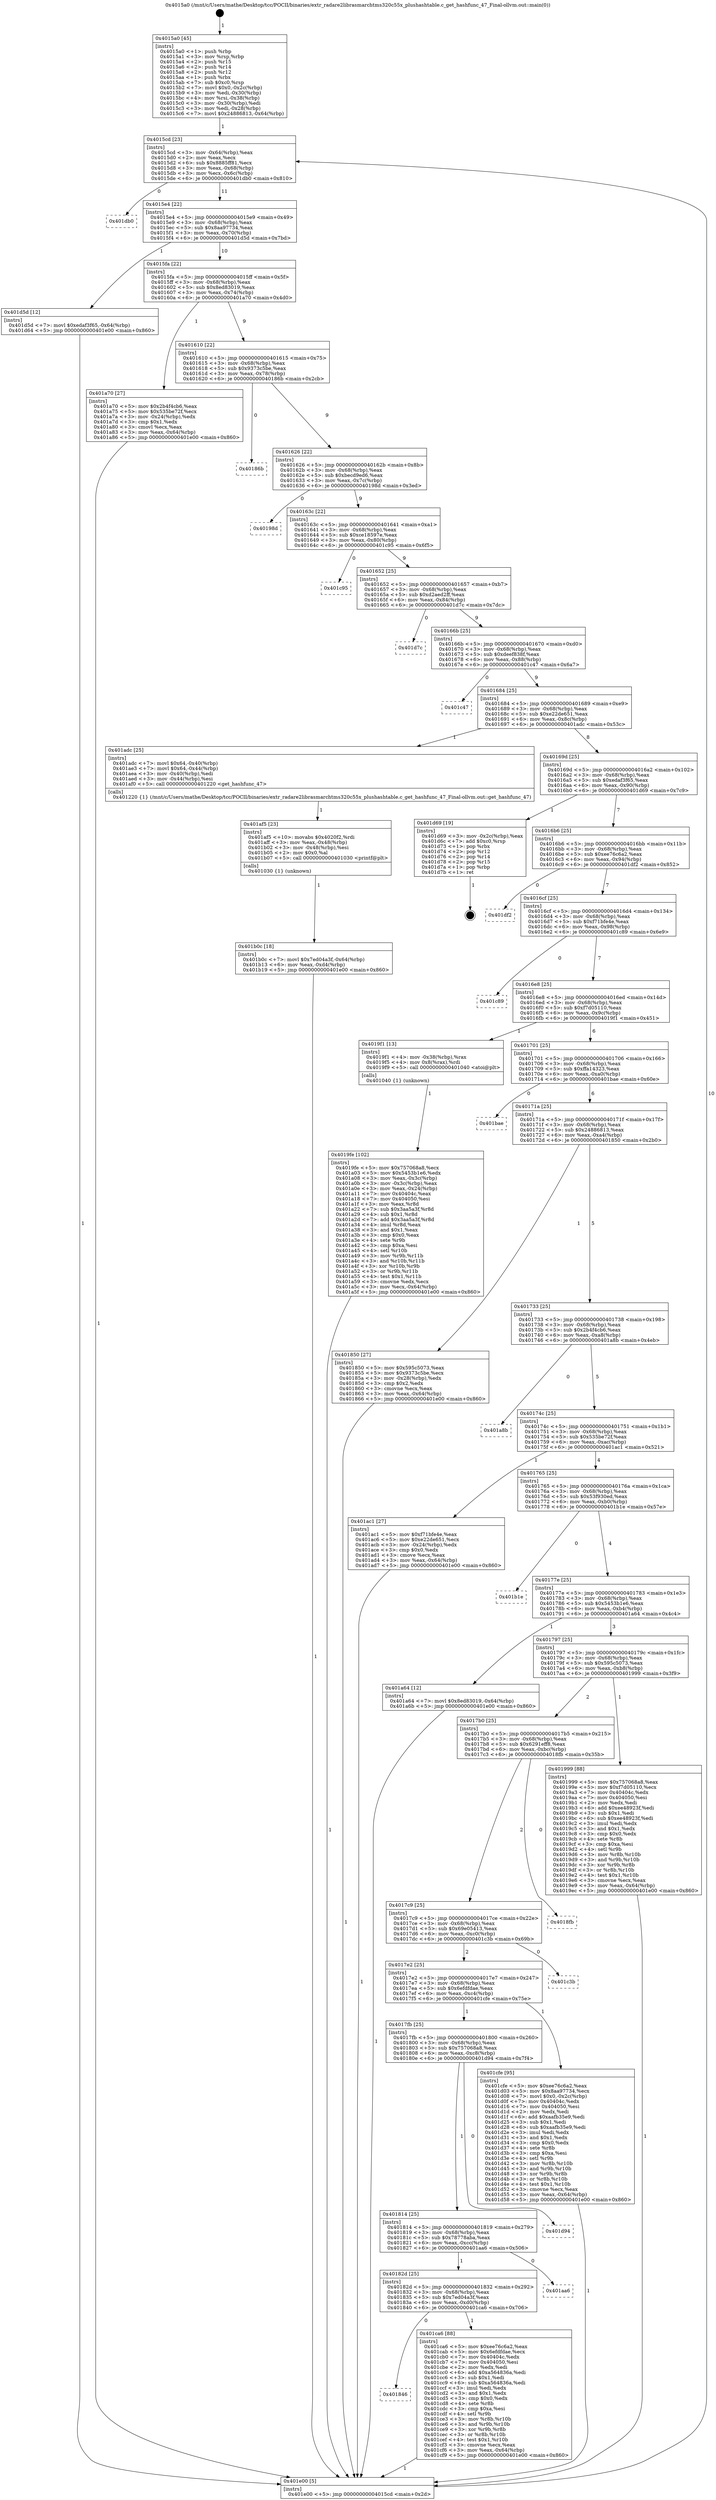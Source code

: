 digraph "0x4015a0" {
  label = "0x4015a0 (/mnt/c/Users/mathe/Desktop/tcc/POCII/binaries/extr_radare2librasmarchtms320c55x_plushashtable.c_get_hashfunc_47_Final-ollvm.out::main(0))"
  labelloc = "t"
  node[shape=record]

  Entry [label="",width=0.3,height=0.3,shape=circle,fillcolor=black,style=filled]
  "0x4015cd" [label="{
     0x4015cd [23]\l
     | [instrs]\l
     &nbsp;&nbsp;0x4015cd \<+3\>: mov -0x64(%rbp),%eax\l
     &nbsp;&nbsp;0x4015d0 \<+2\>: mov %eax,%ecx\l
     &nbsp;&nbsp;0x4015d2 \<+6\>: sub $0x8885ff81,%ecx\l
     &nbsp;&nbsp;0x4015d8 \<+3\>: mov %eax,-0x68(%rbp)\l
     &nbsp;&nbsp;0x4015db \<+3\>: mov %ecx,-0x6c(%rbp)\l
     &nbsp;&nbsp;0x4015de \<+6\>: je 0000000000401db0 \<main+0x810\>\l
  }"]
  "0x401db0" [label="{
     0x401db0\l
  }", style=dashed]
  "0x4015e4" [label="{
     0x4015e4 [22]\l
     | [instrs]\l
     &nbsp;&nbsp;0x4015e4 \<+5\>: jmp 00000000004015e9 \<main+0x49\>\l
     &nbsp;&nbsp;0x4015e9 \<+3\>: mov -0x68(%rbp),%eax\l
     &nbsp;&nbsp;0x4015ec \<+5\>: sub $0x8aa97734,%eax\l
     &nbsp;&nbsp;0x4015f1 \<+3\>: mov %eax,-0x70(%rbp)\l
     &nbsp;&nbsp;0x4015f4 \<+6\>: je 0000000000401d5d \<main+0x7bd\>\l
  }"]
  Exit [label="",width=0.3,height=0.3,shape=circle,fillcolor=black,style=filled,peripheries=2]
  "0x401d5d" [label="{
     0x401d5d [12]\l
     | [instrs]\l
     &nbsp;&nbsp;0x401d5d \<+7\>: movl $0xedaf3f65,-0x64(%rbp)\l
     &nbsp;&nbsp;0x401d64 \<+5\>: jmp 0000000000401e00 \<main+0x860\>\l
  }"]
  "0x4015fa" [label="{
     0x4015fa [22]\l
     | [instrs]\l
     &nbsp;&nbsp;0x4015fa \<+5\>: jmp 00000000004015ff \<main+0x5f\>\l
     &nbsp;&nbsp;0x4015ff \<+3\>: mov -0x68(%rbp),%eax\l
     &nbsp;&nbsp;0x401602 \<+5\>: sub $0x8ed83019,%eax\l
     &nbsp;&nbsp;0x401607 \<+3\>: mov %eax,-0x74(%rbp)\l
     &nbsp;&nbsp;0x40160a \<+6\>: je 0000000000401a70 \<main+0x4d0\>\l
  }"]
  "0x401846" [label="{
     0x401846\l
  }", style=dashed]
  "0x401a70" [label="{
     0x401a70 [27]\l
     | [instrs]\l
     &nbsp;&nbsp;0x401a70 \<+5\>: mov $0x2b4f4cb6,%eax\l
     &nbsp;&nbsp;0x401a75 \<+5\>: mov $0x535be72f,%ecx\l
     &nbsp;&nbsp;0x401a7a \<+3\>: mov -0x24(%rbp),%edx\l
     &nbsp;&nbsp;0x401a7d \<+3\>: cmp $0x1,%edx\l
     &nbsp;&nbsp;0x401a80 \<+3\>: cmovl %ecx,%eax\l
     &nbsp;&nbsp;0x401a83 \<+3\>: mov %eax,-0x64(%rbp)\l
     &nbsp;&nbsp;0x401a86 \<+5\>: jmp 0000000000401e00 \<main+0x860\>\l
  }"]
  "0x401610" [label="{
     0x401610 [22]\l
     | [instrs]\l
     &nbsp;&nbsp;0x401610 \<+5\>: jmp 0000000000401615 \<main+0x75\>\l
     &nbsp;&nbsp;0x401615 \<+3\>: mov -0x68(%rbp),%eax\l
     &nbsp;&nbsp;0x401618 \<+5\>: sub $0x9373c5be,%eax\l
     &nbsp;&nbsp;0x40161d \<+3\>: mov %eax,-0x78(%rbp)\l
     &nbsp;&nbsp;0x401620 \<+6\>: je 000000000040186b \<main+0x2cb\>\l
  }"]
  "0x401ca6" [label="{
     0x401ca6 [88]\l
     | [instrs]\l
     &nbsp;&nbsp;0x401ca6 \<+5\>: mov $0xee76c6a2,%eax\l
     &nbsp;&nbsp;0x401cab \<+5\>: mov $0x6efdfdae,%ecx\l
     &nbsp;&nbsp;0x401cb0 \<+7\>: mov 0x40404c,%edx\l
     &nbsp;&nbsp;0x401cb7 \<+7\>: mov 0x404050,%esi\l
     &nbsp;&nbsp;0x401cbe \<+2\>: mov %edx,%edi\l
     &nbsp;&nbsp;0x401cc0 \<+6\>: add $0xa564836a,%edi\l
     &nbsp;&nbsp;0x401cc6 \<+3\>: sub $0x1,%edi\l
     &nbsp;&nbsp;0x401cc9 \<+6\>: sub $0xa564836a,%edi\l
     &nbsp;&nbsp;0x401ccf \<+3\>: imul %edi,%edx\l
     &nbsp;&nbsp;0x401cd2 \<+3\>: and $0x1,%edx\l
     &nbsp;&nbsp;0x401cd5 \<+3\>: cmp $0x0,%edx\l
     &nbsp;&nbsp;0x401cd8 \<+4\>: sete %r8b\l
     &nbsp;&nbsp;0x401cdc \<+3\>: cmp $0xa,%esi\l
     &nbsp;&nbsp;0x401cdf \<+4\>: setl %r9b\l
     &nbsp;&nbsp;0x401ce3 \<+3\>: mov %r8b,%r10b\l
     &nbsp;&nbsp;0x401ce6 \<+3\>: and %r9b,%r10b\l
     &nbsp;&nbsp;0x401ce9 \<+3\>: xor %r9b,%r8b\l
     &nbsp;&nbsp;0x401cec \<+3\>: or %r8b,%r10b\l
     &nbsp;&nbsp;0x401cef \<+4\>: test $0x1,%r10b\l
     &nbsp;&nbsp;0x401cf3 \<+3\>: cmovne %ecx,%eax\l
     &nbsp;&nbsp;0x401cf6 \<+3\>: mov %eax,-0x64(%rbp)\l
     &nbsp;&nbsp;0x401cf9 \<+5\>: jmp 0000000000401e00 \<main+0x860\>\l
  }"]
  "0x40186b" [label="{
     0x40186b\l
  }", style=dashed]
  "0x401626" [label="{
     0x401626 [22]\l
     | [instrs]\l
     &nbsp;&nbsp;0x401626 \<+5\>: jmp 000000000040162b \<main+0x8b\>\l
     &nbsp;&nbsp;0x40162b \<+3\>: mov -0x68(%rbp),%eax\l
     &nbsp;&nbsp;0x40162e \<+5\>: sub $0xbecd9ed6,%eax\l
     &nbsp;&nbsp;0x401633 \<+3\>: mov %eax,-0x7c(%rbp)\l
     &nbsp;&nbsp;0x401636 \<+6\>: je 000000000040198d \<main+0x3ed\>\l
  }"]
  "0x40182d" [label="{
     0x40182d [25]\l
     | [instrs]\l
     &nbsp;&nbsp;0x40182d \<+5\>: jmp 0000000000401832 \<main+0x292\>\l
     &nbsp;&nbsp;0x401832 \<+3\>: mov -0x68(%rbp),%eax\l
     &nbsp;&nbsp;0x401835 \<+5\>: sub $0x7ed04a3f,%eax\l
     &nbsp;&nbsp;0x40183a \<+6\>: mov %eax,-0xd0(%rbp)\l
     &nbsp;&nbsp;0x401840 \<+6\>: je 0000000000401ca6 \<main+0x706\>\l
  }"]
  "0x40198d" [label="{
     0x40198d\l
  }", style=dashed]
  "0x40163c" [label="{
     0x40163c [22]\l
     | [instrs]\l
     &nbsp;&nbsp;0x40163c \<+5\>: jmp 0000000000401641 \<main+0xa1\>\l
     &nbsp;&nbsp;0x401641 \<+3\>: mov -0x68(%rbp),%eax\l
     &nbsp;&nbsp;0x401644 \<+5\>: sub $0xce18597e,%eax\l
     &nbsp;&nbsp;0x401649 \<+3\>: mov %eax,-0x80(%rbp)\l
     &nbsp;&nbsp;0x40164c \<+6\>: je 0000000000401c95 \<main+0x6f5\>\l
  }"]
  "0x401aa6" [label="{
     0x401aa6\l
  }", style=dashed]
  "0x401c95" [label="{
     0x401c95\l
  }", style=dashed]
  "0x401652" [label="{
     0x401652 [25]\l
     | [instrs]\l
     &nbsp;&nbsp;0x401652 \<+5\>: jmp 0000000000401657 \<main+0xb7\>\l
     &nbsp;&nbsp;0x401657 \<+3\>: mov -0x68(%rbp),%eax\l
     &nbsp;&nbsp;0x40165a \<+5\>: sub $0xd2aed2ff,%eax\l
     &nbsp;&nbsp;0x40165f \<+6\>: mov %eax,-0x84(%rbp)\l
     &nbsp;&nbsp;0x401665 \<+6\>: je 0000000000401d7c \<main+0x7dc\>\l
  }"]
  "0x401814" [label="{
     0x401814 [25]\l
     | [instrs]\l
     &nbsp;&nbsp;0x401814 \<+5\>: jmp 0000000000401819 \<main+0x279\>\l
     &nbsp;&nbsp;0x401819 \<+3\>: mov -0x68(%rbp),%eax\l
     &nbsp;&nbsp;0x40181c \<+5\>: sub $0x78778aba,%eax\l
     &nbsp;&nbsp;0x401821 \<+6\>: mov %eax,-0xcc(%rbp)\l
     &nbsp;&nbsp;0x401827 \<+6\>: je 0000000000401aa6 \<main+0x506\>\l
  }"]
  "0x401d7c" [label="{
     0x401d7c\l
  }", style=dashed]
  "0x40166b" [label="{
     0x40166b [25]\l
     | [instrs]\l
     &nbsp;&nbsp;0x40166b \<+5\>: jmp 0000000000401670 \<main+0xd0\>\l
     &nbsp;&nbsp;0x401670 \<+3\>: mov -0x68(%rbp),%eax\l
     &nbsp;&nbsp;0x401673 \<+5\>: sub $0xdeef838f,%eax\l
     &nbsp;&nbsp;0x401678 \<+6\>: mov %eax,-0x88(%rbp)\l
     &nbsp;&nbsp;0x40167e \<+6\>: je 0000000000401c47 \<main+0x6a7\>\l
  }"]
  "0x401d94" [label="{
     0x401d94\l
  }", style=dashed]
  "0x401c47" [label="{
     0x401c47\l
  }", style=dashed]
  "0x401684" [label="{
     0x401684 [25]\l
     | [instrs]\l
     &nbsp;&nbsp;0x401684 \<+5\>: jmp 0000000000401689 \<main+0xe9\>\l
     &nbsp;&nbsp;0x401689 \<+3\>: mov -0x68(%rbp),%eax\l
     &nbsp;&nbsp;0x40168c \<+5\>: sub $0xe22de651,%eax\l
     &nbsp;&nbsp;0x401691 \<+6\>: mov %eax,-0x8c(%rbp)\l
     &nbsp;&nbsp;0x401697 \<+6\>: je 0000000000401adc \<main+0x53c\>\l
  }"]
  "0x4017fb" [label="{
     0x4017fb [25]\l
     | [instrs]\l
     &nbsp;&nbsp;0x4017fb \<+5\>: jmp 0000000000401800 \<main+0x260\>\l
     &nbsp;&nbsp;0x401800 \<+3\>: mov -0x68(%rbp),%eax\l
     &nbsp;&nbsp;0x401803 \<+5\>: sub $0x757068a8,%eax\l
     &nbsp;&nbsp;0x401808 \<+6\>: mov %eax,-0xc8(%rbp)\l
     &nbsp;&nbsp;0x40180e \<+6\>: je 0000000000401d94 \<main+0x7f4\>\l
  }"]
  "0x401adc" [label="{
     0x401adc [25]\l
     | [instrs]\l
     &nbsp;&nbsp;0x401adc \<+7\>: movl $0x64,-0x40(%rbp)\l
     &nbsp;&nbsp;0x401ae3 \<+7\>: movl $0x64,-0x44(%rbp)\l
     &nbsp;&nbsp;0x401aea \<+3\>: mov -0x40(%rbp),%edi\l
     &nbsp;&nbsp;0x401aed \<+3\>: mov -0x44(%rbp),%esi\l
     &nbsp;&nbsp;0x401af0 \<+5\>: call 0000000000401220 \<get_hashfunc_47\>\l
     | [calls]\l
     &nbsp;&nbsp;0x401220 \{1\} (/mnt/c/Users/mathe/Desktop/tcc/POCII/binaries/extr_radare2librasmarchtms320c55x_plushashtable.c_get_hashfunc_47_Final-ollvm.out::get_hashfunc_47)\l
  }"]
  "0x40169d" [label="{
     0x40169d [25]\l
     | [instrs]\l
     &nbsp;&nbsp;0x40169d \<+5\>: jmp 00000000004016a2 \<main+0x102\>\l
     &nbsp;&nbsp;0x4016a2 \<+3\>: mov -0x68(%rbp),%eax\l
     &nbsp;&nbsp;0x4016a5 \<+5\>: sub $0xedaf3f65,%eax\l
     &nbsp;&nbsp;0x4016aa \<+6\>: mov %eax,-0x90(%rbp)\l
     &nbsp;&nbsp;0x4016b0 \<+6\>: je 0000000000401d69 \<main+0x7c9\>\l
  }"]
  "0x401cfe" [label="{
     0x401cfe [95]\l
     | [instrs]\l
     &nbsp;&nbsp;0x401cfe \<+5\>: mov $0xee76c6a2,%eax\l
     &nbsp;&nbsp;0x401d03 \<+5\>: mov $0x8aa97734,%ecx\l
     &nbsp;&nbsp;0x401d08 \<+7\>: movl $0x0,-0x2c(%rbp)\l
     &nbsp;&nbsp;0x401d0f \<+7\>: mov 0x40404c,%edx\l
     &nbsp;&nbsp;0x401d16 \<+7\>: mov 0x404050,%esi\l
     &nbsp;&nbsp;0x401d1d \<+2\>: mov %edx,%edi\l
     &nbsp;&nbsp;0x401d1f \<+6\>: add $0xaafb35e9,%edi\l
     &nbsp;&nbsp;0x401d25 \<+3\>: sub $0x1,%edi\l
     &nbsp;&nbsp;0x401d28 \<+6\>: sub $0xaafb35e9,%edi\l
     &nbsp;&nbsp;0x401d2e \<+3\>: imul %edi,%edx\l
     &nbsp;&nbsp;0x401d31 \<+3\>: and $0x1,%edx\l
     &nbsp;&nbsp;0x401d34 \<+3\>: cmp $0x0,%edx\l
     &nbsp;&nbsp;0x401d37 \<+4\>: sete %r8b\l
     &nbsp;&nbsp;0x401d3b \<+3\>: cmp $0xa,%esi\l
     &nbsp;&nbsp;0x401d3e \<+4\>: setl %r9b\l
     &nbsp;&nbsp;0x401d42 \<+3\>: mov %r8b,%r10b\l
     &nbsp;&nbsp;0x401d45 \<+3\>: and %r9b,%r10b\l
     &nbsp;&nbsp;0x401d48 \<+3\>: xor %r9b,%r8b\l
     &nbsp;&nbsp;0x401d4b \<+3\>: or %r8b,%r10b\l
     &nbsp;&nbsp;0x401d4e \<+4\>: test $0x1,%r10b\l
     &nbsp;&nbsp;0x401d52 \<+3\>: cmovne %ecx,%eax\l
     &nbsp;&nbsp;0x401d55 \<+3\>: mov %eax,-0x64(%rbp)\l
     &nbsp;&nbsp;0x401d58 \<+5\>: jmp 0000000000401e00 \<main+0x860\>\l
  }"]
  "0x401d69" [label="{
     0x401d69 [19]\l
     | [instrs]\l
     &nbsp;&nbsp;0x401d69 \<+3\>: mov -0x2c(%rbp),%eax\l
     &nbsp;&nbsp;0x401d6c \<+7\>: add $0xc0,%rsp\l
     &nbsp;&nbsp;0x401d73 \<+1\>: pop %rbx\l
     &nbsp;&nbsp;0x401d74 \<+2\>: pop %r12\l
     &nbsp;&nbsp;0x401d76 \<+2\>: pop %r14\l
     &nbsp;&nbsp;0x401d78 \<+2\>: pop %r15\l
     &nbsp;&nbsp;0x401d7a \<+1\>: pop %rbp\l
     &nbsp;&nbsp;0x401d7b \<+1\>: ret\l
  }"]
  "0x4016b6" [label="{
     0x4016b6 [25]\l
     | [instrs]\l
     &nbsp;&nbsp;0x4016b6 \<+5\>: jmp 00000000004016bb \<main+0x11b\>\l
     &nbsp;&nbsp;0x4016bb \<+3\>: mov -0x68(%rbp),%eax\l
     &nbsp;&nbsp;0x4016be \<+5\>: sub $0xee76c6a2,%eax\l
     &nbsp;&nbsp;0x4016c3 \<+6\>: mov %eax,-0x94(%rbp)\l
     &nbsp;&nbsp;0x4016c9 \<+6\>: je 0000000000401df2 \<main+0x852\>\l
  }"]
  "0x4017e2" [label="{
     0x4017e2 [25]\l
     | [instrs]\l
     &nbsp;&nbsp;0x4017e2 \<+5\>: jmp 00000000004017e7 \<main+0x247\>\l
     &nbsp;&nbsp;0x4017e7 \<+3\>: mov -0x68(%rbp),%eax\l
     &nbsp;&nbsp;0x4017ea \<+5\>: sub $0x6efdfdae,%eax\l
     &nbsp;&nbsp;0x4017ef \<+6\>: mov %eax,-0xc4(%rbp)\l
     &nbsp;&nbsp;0x4017f5 \<+6\>: je 0000000000401cfe \<main+0x75e\>\l
  }"]
  "0x401df2" [label="{
     0x401df2\l
  }", style=dashed]
  "0x4016cf" [label="{
     0x4016cf [25]\l
     | [instrs]\l
     &nbsp;&nbsp;0x4016cf \<+5\>: jmp 00000000004016d4 \<main+0x134\>\l
     &nbsp;&nbsp;0x4016d4 \<+3\>: mov -0x68(%rbp),%eax\l
     &nbsp;&nbsp;0x4016d7 \<+5\>: sub $0xf71bfe4e,%eax\l
     &nbsp;&nbsp;0x4016dc \<+6\>: mov %eax,-0x98(%rbp)\l
     &nbsp;&nbsp;0x4016e2 \<+6\>: je 0000000000401c89 \<main+0x6e9\>\l
  }"]
  "0x401c3b" [label="{
     0x401c3b\l
  }", style=dashed]
  "0x401c89" [label="{
     0x401c89\l
  }", style=dashed]
  "0x4016e8" [label="{
     0x4016e8 [25]\l
     | [instrs]\l
     &nbsp;&nbsp;0x4016e8 \<+5\>: jmp 00000000004016ed \<main+0x14d\>\l
     &nbsp;&nbsp;0x4016ed \<+3\>: mov -0x68(%rbp),%eax\l
     &nbsp;&nbsp;0x4016f0 \<+5\>: sub $0xf7d05110,%eax\l
     &nbsp;&nbsp;0x4016f5 \<+6\>: mov %eax,-0x9c(%rbp)\l
     &nbsp;&nbsp;0x4016fb \<+6\>: je 00000000004019f1 \<main+0x451\>\l
  }"]
  "0x4017c9" [label="{
     0x4017c9 [25]\l
     | [instrs]\l
     &nbsp;&nbsp;0x4017c9 \<+5\>: jmp 00000000004017ce \<main+0x22e\>\l
     &nbsp;&nbsp;0x4017ce \<+3\>: mov -0x68(%rbp),%eax\l
     &nbsp;&nbsp;0x4017d1 \<+5\>: sub $0x69e05413,%eax\l
     &nbsp;&nbsp;0x4017d6 \<+6\>: mov %eax,-0xc0(%rbp)\l
     &nbsp;&nbsp;0x4017dc \<+6\>: je 0000000000401c3b \<main+0x69b\>\l
  }"]
  "0x4019f1" [label="{
     0x4019f1 [13]\l
     | [instrs]\l
     &nbsp;&nbsp;0x4019f1 \<+4\>: mov -0x38(%rbp),%rax\l
     &nbsp;&nbsp;0x4019f5 \<+4\>: mov 0x8(%rax),%rdi\l
     &nbsp;&nbsp;0x4019f9 \<+5\>: call 0000000000401040 \<atoi@plt\>\l
     | [calls]\l
     &nbsp;&nbsp;0x401040 \{1\} (unknown)\l
  }"]
  "0x401701" [label="{
     0x401701 [25]\l
     | [instrs]\l
     &nbsp;&nbsp;0x401701 \<+5\>: jmp 0000000000401706 \<main+0x166\>\l
     &nbsp;&nbsp;0x401706 \<+3\>: mov -0x68(%rbp),%eax\l
     &nbsp;&nbsp;0x401709 \<+5\>: sub $0xffa14323,%eax\l
     &nbsp;&nbsp;0x40170e \<+6\>: mov %eax,-0xa0(%rbp)\l
     &nbsp;&nbsp;0x401714 \<+6\>: je 0000000000401bae \<main+0x60e\>\l
  }"]
  "0x4018fb" [label="{
     0x4018fb\l
  }", style=dashed]
  "0x401bae" [label="{
     0x401bae\l
  }", style=dashed]
  "0x40171a" [label="{
     0x40171a [25]\l
     | [instrs]\l
     &nbsp;&nbsp;0x40171a \<+5\>: jmp 000000000040171f \<main+0x17f\>\l
     &nbsp;&nbsp;0x40171f \<+3\>: mov -0x68(%rbp),%eax\l
     &nbsp;&nbsp;0x401722 \<+5\>: sub $0x24886813,%eax\l
     &nbsp;&nbsp;0x401727 \<+6\>: mov %eax,-0xa4(%rbp)\l
     &nbsp;&nbsp;0x40172d \<+6\>: je 0000000000401850 \<main+0x2b0\>\l
  }"]
  "0x401b0c" [label="{
     0x401b0c [18]\l
     | [instrs]\l
     &nbsp;&nbsp;0x401b0c \<+7\>: movl $0x7ed04a3f,-0x64(%rbp)\l
     &nbsp;&nbsp;0x401b13 \<+6\>: mov %eax,-0xd4(%rbp)\l
     &nbsp;&nbsp;0x401b19 \<+5\>: jmp 0000000000401e00 \<main+0x860\>\l
  }"]
  "0x401850" [label="{
     0x401850 [27]\l
     | [instrs]\l
     &nbsp;&nbsp;0x401850 \<+5\>: mov $0x595c5073,%eax\l
     &nbsp;&nbsp;0x401855 \<+5\>: mov $0x9373c5be,%ecx\l
     &nbsp;&nbsp;0x40185a \<+3\>: mov -0x28(%rbp),%edx\l
     &nbsp;&nbsp;0x40185d \<+3\>: cmp $0x2,%edx\l
     &nbsp;&nbsp;0x401860 \<+3\>: cmovne %ecx,%eax\l
     &nbsp;&nbsp;0x401863 \<+3\>: mov %eax,-0x64(%rbp)\l
     &nbsp;&nbsp;0x401866 \<+5\>: jmp 0000000000401e00 \<main+0x860\>\l
  }"]
  "0x401733" [label="{
     0x401733 [25]\l
     | [instrs]\l
     &nbsp;&nbsp;0x401733 \<+5\>: jmp 0000000000401738 \<main+0x198\>\l
     &nbsp;&nbsp;0x401738 \<+3\>: mov -0x68(%rbp),%eax\l
     &nbsp;&nbsp;0x40173b \<+5\>: sub $0x2b4f4cb6,%eax\l
     &nbsp;&nbsp;0x401740 \<+6\>: mov %eax,-0xa8(%rbp)\l
     &nbsp;&nbsp;0x401746 \<+6\>: je 0000000000401a8b \<main+0x4eb\>\l
  }"]
  "0x401e00" [label="{
     0x401e00 [5]\l
     | [instrs]\l
     &nbsp;&nbsp;0x401e00 \<+5\>: jmp 00000000004015cd \<main+0x2d\>\l
  }"]
  "0x4015a0" [label="{
     0x4015a0 [45]\l
     | [instrs]\l
     &nbsp;&nbsp;0x4015a0 \<+1\>: push %rbp\l
     &nbsp;&nbsp;0x4015a1 \<+3\>: mov %rsp,%rbp\l
     &nbsp;&nbsp;0x4015a4 \<+2\>: push %r15\l
     &nbsp;&nbsp;0x4015a6 \<+2\>: push %r14\l
     &nbsp;&nbsp;0x4015a8 \<+2\>: push %r12\l
     &nbsp;&nbsp;0x4015aa \<+1\>: push %rbx\l
     &nbsp;&nbsp;0x4015ab \<+7\>: sub $0xc0,%rsp\l
     &nbsp;&nbsp;0x4015b2 \<+7\>: movl $0x0,-0x2c(%rbp)\l
     &nbsp;&nbsp;0x4015b9 \<+3\>: mov %edi,-0x30(%rbp)\l
     &nbsp;&nbsp;0x4015bc \<+4\>: mov %rsi,-0x38(%rbp)\l
     &nbsp;&nbsp;0x4015c0 \<+3\>: mov -0x30(%rbp),%edi\l
     &nbsp;&nbsp;0x4015c3 \<+3\>: mov %edi,-0x28(%rbp)\l
     &nbsp;&nbsp;0x4015c6 \<+7\>: movl $0x24886813,-0x64(%rbp)\l
  }"]
  "0x401af5" [label="{
     0x401af5 [23]\l
     | [instrs]\l
     &nbsp;&nbsp;0x401af5 \<+10\>: movabs $0x4020f2,%rdi\l
     &nbsp;&nbsp;0x401aff \<+3\>: mov %eax,-0x48(%rbp)\l
     &nbsp;&nbsp;0x401b02 \<+3\>: mov -0x48(%rbp),%esi\l
     &nbsp;&nbsp;0x401b05 \<+2\>: mov $0x0,%al\l
     &nbsp;&nbsp;0x401b07 \<+5\>: call 0000000000401030 \<printf@plt\>\l
     | [calls]\l
     &nbsp;&nbsp;0x401030 \{1\} (unknown)\l
  }"]
  "0x401a8b" [label="{
     0x401a8b\l
  }", style=dashed]
  "0x40174c" [label="{
     0x40174c [25]\l
     | [instrs]\l
     &nbsp;&nbsp;0x40174c \<+5\>: jmp 0000000000401751 \<main+0x1b1\>\l
     &nbsp;&nbsp;0x401751 \<+3\>: mov -0x68(%rbp),%eax\l
     &nbsp;&nbsp;0x401754 \<+5\>: sub $0x535be72f,%eax\l
     &nbsp;&nbsp;0x401759 \<+6\>: mov %eax,-0xac(%rbp)\l
     &nbsp;&nbsp;0x40175f \<+6\>: je 0000000000401ac1 \<main+0x521\>\l
  }"]
  "0x4019fe" [label="{
     0x4019fe [102]\l
     | [instrs]\l
     &nbsp;&nbsp;0x4019fe \<+5\>: mov $0x757068a8,%ecx\l
     &nbsp;&nbsp;0x401a03 \<+5\>: mov $0x5453b1e6,%edx\l
     &nbsp;&nbsp;0x401a08 \<+3\>: mov %eax,-0x3c(%rbp)\l
     &nbsp;&nbsp;0x401a0b \<+3\>: mov -0x3c(%rbp),%eax\l
     &nbsp;&nbsp;0x401a0e \<+3\>: mov %eax,-0x24(%rbp)\l
     &nbsp;&nbsp;0x401a11 \<+7\>: mov 0x40404c,%eax\l
     &nbsp;&nbsp;0x401a18 \<+7\>: mov 0x404050,%esi\l
     &nbsp;&nbsp;0x401a1f \<+3\>: mov %eax,%r8d\l
     &nbsp;&nbsp;0x401a22 \<+7\>: sub $0x3aa5a3f,%r8d\l
     &nbsp;&nbsp;0x401a29 \<+4\>: sub $0x1,%r8d\l
     &nbsp;&nbsp;0x401a2d \<+7\>: add $0x3aa5a3f,%r8d\l
     &nbsp;&nbsp;0x401a34 \<+4\>: imul %r8d,%eax\l
     &nbsp;&nbsp;0x401a38 \<+3\>: and $0x1,%eax\l
     &nbsp;&nbsp;0x401a3b \<+3\>: cmp $0x0,%eax\l
     &nbsp;&nbsp;0x401a3e \<+4\>: sete %r9b\l
     &nbsp;&nbsp;0x401a42 \<+3\>: cmp $0xa,%esi\l
     &nbsp;&nbsp;0x401a45 \<+4\>: setl %r10b\l
     &nbsp;&nbsp;0x401a49 \<+3\>: mov %r9b,%r11b\l
     &nbsp;&nbsp;0x401a4c \<+3\>: and %r10b,%r11b\l
     &nbsp;&nbsp;0x401a4f \<+3\>: xor %r10b,%r9b\l
     &nbsp;&nbsp;0x401a52 \<+3\>: or %r9b,%r11b\l
     &nbsp;&nbsp;0x401a55 \<+4\>: test $0x1,%r11b\l
     &nbsp;&nbsp;0x401a59 \<+3\>: cmovne %edx,%ecx\l
     &nbsp;&nbsp;0x401a5c \<+3\>: mov %ecx,-0x64(%rbp)\l
     &nbsp;&nbsp;0x401a5f \<+5\>: jmp 0000000000401e00 \<main+0x860\>\l
  }"]
  "0x401ac1" [label="{
     0x401ac1 [27]\l
     | [instrs]\l
     &nbsp;&nbsp;0x401ac1 \<+5\>: mov $0xf71bfe4e,%eax\l
     &nbsp;&nbsp;0x401ac6 \<+5\>: mov $0xe22de651,%ecx\l
     &nbsp;&nbsp;0x401acb \<+3\>: mov -0x24(%rbp),%edx\l
     &nbsp;&nbsp;0x401ace \<+3\>: cmp $0x0,%edx\l
     &nbsp;&nbsp;0x401ad1 \<+3\>: cmove %ecx,%eax\l
     &nbsp;&nbsp;0x401ad4 \<+3\>: mov %eax,-0x64(%rbp)\l
     &nbsp;&nbsp;0x401ad7 \<+5\>: jmp 0000000000401e00 \<main+0x860\>\l
  }"]
  "0x401765" [label="{
     0x401765 [25]\l
     | [instrs]\l
     &nbsp;&nbsp;0x401765 \<+5\>: jmp 000000000040176a \<main+0x1ca\>\l
     &nbsp;&nbsp;0x40176a \<+3\>: mov -0x68(%rbp),%eax\l
     &nbsp;&nbsp;0x40176d \<+5\>: sub $0x53f930ed,%eax\l
     &nbsp;&nbsp;0x401772 \<+6\>: mov %eax,-0xb0(%rbp)\l
     &nbsp;&nbsp;0x401778 \<+6\>: je 0000000000401b1e \<main+0x57e\>\l
  }"]
  "0x4017b0" [label="{
     0x4017b0 [25]\l
     | [instrs]\l
     &nbsp;&nbsp;0x4017b0 \<+5\>: jmp 00000000004017b5 \<main+0x215\>\l
     &nbsp;&nbsp;0x4017b5 \<+3\>: mov -0x68(%rbp),%eax\l
     &nbsp;&nbsp;0x4017b8 \<+5\>: sub $0x6291eff8,%eax\l
     &nbsp;&nbsp;0x4017bd \<+6\>: mov %eax,-0xbc(%rbp)\l
     &nbsp;&nbsp;0x4017c3 \<+6\>: je 00000000004018fb \<main+0x35b\>\l
  }"]
  "0x401b1e" [label="{
     0x401b1e\l
  }", style=dashed]
  "0x40177e" [label="{
     0x40177e [25]\l
     | [instrs]\l
     &nbsp;&nbsp;0x40177e \<+5\>: jmp 0000000000401783 \<main+0x1e3\>\l
     &nbsp;&nbsp;0x401783 \<+3\>: mov -0x68(%rbp),%eax\l
     &nbsp;&nbsp;0x401786 \<+5\>: sub $0x5453b1e6,%eax\l
     &nbsp;&nbsp;0x40178b \<+6\>: mov %eax,-0xb4(%rbp)\l
     &nbsp;&nbsp;0x401791 \<+6\>: je 0000000000401a64 \<main+0x4c4\>\l
  }"]
  "0x401999" [label="{
     0x401999 [88]\l
     | [instrs]\l
     &nbsp;&nbsp;0x401999 \<+5\>: mov $0x757068a8,%eax\l
     &nbsp;&nbsp;0x40199e \<+5\>: mov $0xf7d05110,%ecx\l
     &nbsp;&nbsp;0x4019a3 \<+7\>: mov 0x40404c,%edx\l
     &nbsp;&nbsp;0x4019aa \<+7\>: mov 0x404050,%esi\l
     &nbsp;&nbsp;0x4019b1 \<+2\>: mov %edx,%edi\l
     &nbsp;&nbsp;0x4019b3 \<+6\>: add $0xee48923f,%edi\l
     &nbsp;&nbsp;0x4019b9 \<+3\>: sub $0x1,%edi\l
     &nbsp;&nbsp;0x4019bc \<+6\>: sub $0xee48923f,%edi\l
     &nbsp;&nbsp;0x4019c2 \<+3\>: imul %edi,%edx\l
     &nbsp;&nbsp;0x4019c5 \<+3\>: and $0x1,%edx\l
     &nbsp;&nbsp;0x4019c8 \<+3\>: cmp $0x0,%edx\l
     &nbsp;&nbsp;0x4019cb \<+4\>: sete %r8b\l
     &nbsp;&nbsp;0x4019cf \<+3\>: cmp $0xa,%esi\l
     &nbsp;&nbsp;0x4019d2 \<+4\>: setl %r9b\l
     &nbsp;&nbsp;0x4019d6 \<+3\>: mov %r8b,%r10b\l
     &nbsp;&nbsp;0x4019d9 \<+3\>: and %r9b,%r10b\l
     &nbsp;&nbsp;0x4019dc \<+3\>: xor %r9b,%r8b\l
     &nbsp;&nbsp;0x4019df \<+3\>: or %r8b,%r10b\l
     &nbsp;&nbsp;0x4019e2 \<+4\>: test $0x1,%r10b\l
     &nbsp;&nbsp;0x4019e6 \<+3\>: cmovne %ecx,%eax\l
     &nbsp;&nbsp;0x4019e9 \<+3\>: mov %eax,-0x64(%rbp)\l
     &nbsp;&nbsp;0x4019ec \<+5\>: jmp 0000000000401e00 \<main+0x860\>\l
  }"]
  "0x401a64" [label="{
     0x401a64 [12]\l
     | [instrs]\l
     &nbsp;&nbsp;0x401a64 \<+7\>: movl $0x8ed83019,-0x64(%rbp)\l
     &nbsp;&nbsp;0x401a6b \<+5\>: jmp 0000000000401e00 \<main+0x860\>\l
  }"]
  "0x401797" [label="{
     0x401797 [25]\l
     | [instrs]\l
     &nbsp;&nbsp;0x401797 \<+5\>: jmp 000000000040179c \<main+0x1fc\>\l
     &nbsp;&nbsp;0x40179c \<+3\>: mov -0x68(%rbp),%eax\l
     &nbsp;&nbsp;0x40179f \<+5\>: sub $0x595c5073,%eax\l
     &nbsp;&nbsp;0x4017a4 \<+6\>: mov %eax,-0xb8(%rbp)\l
     &nbsp;&nbsp;0x4017aa \<+6\>: je 0000000000401999 \<main+0x3f9\>\l
  }"]
  Entry -> "0x4015a0" [label=" 1"]
  "0x4015cd" -> "0x401db0" [label=" 0"]
  "0x4015cd" -> "0x4015e4" [label=" 11"]
  "0x401d69" -> Exit [label=" 1"]
  "0x4015e4" -> "0x401d5d" [label=" 1"]
  "0x4015e4" -> "0x4015fa" [label=" 10"]
  "0x401d5d" -> "0x401e00" [label=" 1"]
  "0x4015fa" -> "0x401a70" [label=" 1"]
  "0x4015fa" -> "0x401610" [label=" 9"]
  "0x401cfe" -> "0x401e00" [label=" 1"]
  "0x401610" -> "0x40186b" [label=" 0"]
  "0x401610" -> "0x401626" [label=" 9"]
  "0x401ca6" -> "0x401e00" [label=" 1"]
  "0x401626" -> "0x40198d" [label=" 0"]
  "0x401626" -> "0x40163c" [label=" 9"]
  "0x40182d" -> "0x401ca6" [label=" 1"]
  "0x40163c" -> "0x401c95" [label=" 0"]
  "0x40163c" -> "0x401652" [label=" 9"]
  "0x40182d" -> "0x401846" [label=" 0"]
  "0x401652" -> "0x401d7c" [label=" 0"]
  "0x401652" -> "0x40166b" [label=" 9"]
  "0x401814" -> "0x401aa6" [label=" 0"]
  "0x40166b" -> "0x401c47" [label=" 0"]
  "0x40166b" -> "0x401684" [label=" 9"]
  "0x401814" -> "0x40182d" [label=" 1"]
  "0x401684" -> "0x401adc" [label=" 1"]
  "0x401684" -> "0x40169d" [label=" 8"]
  "0x4017fb" -> "0x401d94" [label=" 0"]
  "0x40169d" -> "0x401d69" [label=" 1"]
  "0x40169d" -> "0x4016b6" [label=" 7"]
  "0x4017fb" -> "0x401814" [label=" 1"]
  "0x4016b6" -> "0x401df2" [label=" 0"]
  "0x4016b6" -> "0x4016cf" [label=" 7"]
  "0x4017e2" -> "0x401cfe" [label=" 1"]
  "0x4016cf" -> "0x401c89" [label=" 0"]
  "0x4016cf" -> "0x4016e8" [label=" 7"]
  "0x4017e2" -> "0x4017fb" [label=" 1"]
  "0x4016e8" -> "0x4019f1" [label=" 1"]
  "0x4016e8" -> "0x401701" [label=" 6"]
  "0x4017c9" -> "0x401c3b" [label=" 0"]
  "0x401701" -> "0x401bae" [label=" 0"]
  "0x401701" -> "0x40171a" [label=" 6"]
  "0x4017c9" -> "0x4017e2" [label=" 2"]
  "0x40171a" -> "0x401850" [label=" 1"]
  "0x40171a" -> "0x401733" [label=" 5"]
  "0x401850" -> "0x401e00" [label=" 1"]
  "0x4015a0" -> "0x4015cd" [label=" 1"]
  "0x401e00" -> "0x4015cd" [label=" 10"]
  "0x4017b0" -> "0x4018fb" [label=" 0"]
  "0x401733" -> "0x401a8b" [label=" 0"]
  "0x401733" -> "0x40174c" [label=" 5"]
  "0x4017b0" -> "0x4017c9" [label=" 2"]
  "0x40174c" -> "0x401ac1" [label=" 1"]
  "0x40174c" -> "0x401765" [label=" 4"]
  "0x401b0c" -> "0x401e00" [label=" 1"]
  "0x401765" -> "0x401b1e" [label=" 0"]
  "0x401765" -> "0x40177e" [label=" 4"]
  "0x401af5" -> "0x401b0c" [label=" 1"]
  "0x40177e" -> "0x401a64" [label=" 1"]
  "0x40177e" -> "0x401797" [label=" 3"]
  "0x401adc" -> "0x401af5" [label=" 1"]
  "0x401797" -> "0x401999" [label=" 1"]
  "0x401797" -> "0x4017b0" [label=" 2"]
  "0x401999" -> "0x401e00" [label=" 1"]
  "0x4019f1" -> "0x4019fe" [label=" 1"]
  "0x4019fe" -> "0x401e00" [label=" 1"]
  "0x401a64" -> "0x401e00" [label=" 1"]
  "0x401a70" -> "0x401e00" [label=" 1"]
  "0x401ac1" -> "0x401e00" [label=" 1"]
}

